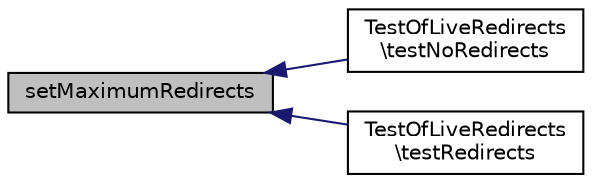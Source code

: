 digraph "setMaximumRedirects"
{
  edge [fontname="Helvetica",fontsize="10",labelfontname="Helvetica",labelfontsize="10"];
  node [fontname="Helvetica",fontsize="10",shape=record];
  rankdir="LR";
  Node1 [label="setMaximumRedirects",height=0.2,width=0.4,color="black", fillcolor="grey75", style="filled" fontcolor="black"];
  Node1 -> Node2 [dir="back",color="midnightblue",fontsize="10",style="solid",fontname="Helvetica"];
  Node2 [label="TestOfLiveRedirects\l\\testNoRedirects",height=0.2,width=0.4,color="black", fillcolor="white", style="filled",URL="$class_test_of_live_redirects.html#a109c65917e68c4b071c72b24277d4765"];
  Node1 -> Node3 [dir="back",color="midnightblue",fontsize="10",style="solid",fontname="Helvetica"];
  Node3 [label="TestOfLiveRedirects\l\\testRedirects",height=0.2,width=0.4,color="black", fillcolor="white", style="filled",URL="$class_test_of_live_redirects.html#aaee45a82ba20d1f84c673ebcb34ccdc4"];
}
